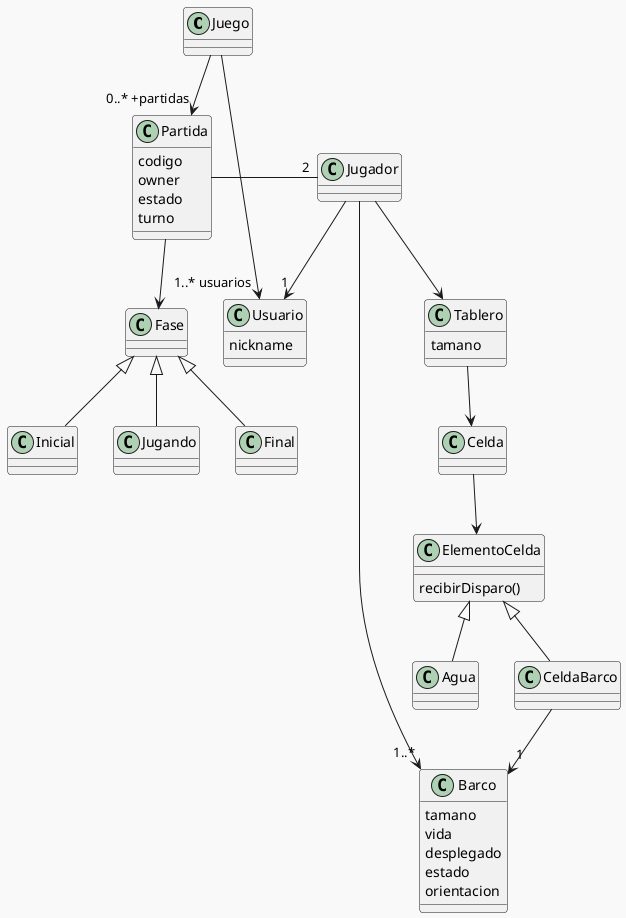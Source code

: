 @startuml Modelo de clases
!theme mars
class Juego
class Partida{
    codigo
    owner
    estado
    turno
}
class Usuario{
    nickname
}

class Jugador{

}

class Fase{}
class Inicial{}
class Jugando{}
class Final{}
class Barco{
    tamano
    vida
    desplegado
    estado
    orientacion
}
class Tablero{
    tamano
}
class Celda{}
class ElementoCelda{
    {method} recibirDisparo()
}
class CeldaBarco{}
class Agua{}


Inicial -up-|> Fase
Jugando -up-|> Fase
Final -up-|> Fase

Agua -up-|> ElementoCelda
CeldaBarco -up-|> ElementoCelda

Juego --> "1..* usuarios" Usuario
Juego -->"0..* +partidas" Partida
Partida -right-"2" Jugador
Partida --> Fase

Jugador -->"1" Usuario

Jugador -->"1..*" Barco
Jugador --> Tablero
Tablero --> Celda
Celda --> ElementoCelda
CeldaBarco -->"1" Barco 